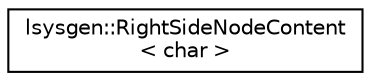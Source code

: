 digraph "Graphical Class Hierarchy"
{
 // LATEX_PDF_SIZE
  edge [fontname="Helvetica",fontsize="10",labelfontname="Helvetica",labelfontsize="10"];
  node [fontname="Helvetica",fontsize="10",shape=record];
  rankdir="LR";
  Node0 [label="lsysgen::RightSideNodeContent\l\< char \>",height=0.2,width=0.4,color="black", fillcolor="white", style="filled",URL="$classlsysgen_1_1RightSideNodeContent.html",tooltip=" "];
}
